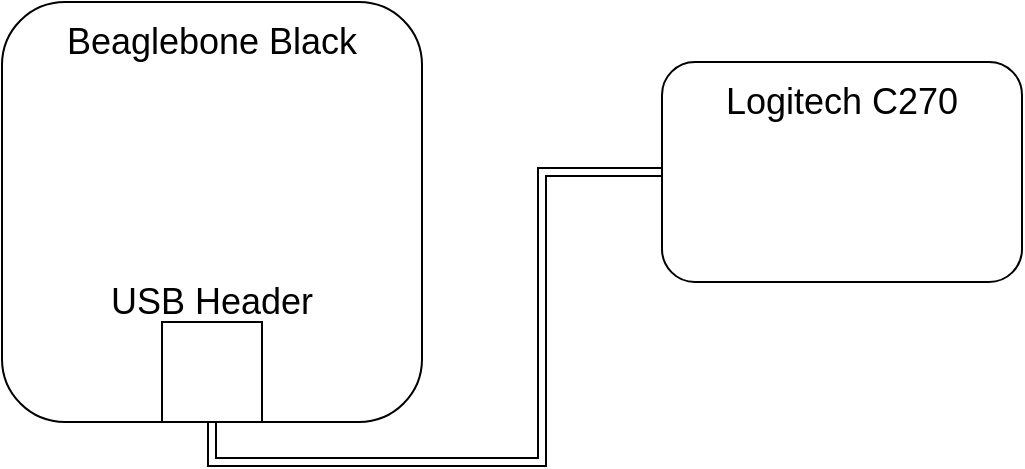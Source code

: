 <mxfile pages="1" version="11.2.8" type="device"><diagram name="System-Overview" id="16e2658f-23c8-b752-8be9-c03fbebb8bbe"><mxGraphModel dx="1408" dy="755" grid="1" gridSize="10" guides="1" tooltips="1" connect="1" arrows="1" fold="1" page="1" pageScale="1" pageWidth="1100" pageHeight="850" background="#ffffff" math="0" shadow="0"><root><mxCell id="0"/><mxCell id="1" parent="0"/><mxCell id="7YY7pKzo_q-WwD2RBKln-2" value="" style="rounded=1;whiteSpace=wrap;html=1;fontSize=18;fontColor=none;" vertex="1" parent="1"><mxGeometry x="295" y="310" width="210" height="210" as="geometry"/></mxCell><mxCell id="7YY7pKzo_q-WwD2RBKln-3" value="Beaglebone Black" style="text;html=1;strokeColor=none;fillColor=none;align=center;verticalAlign=middle;whiteSpace=wrap;rounded=0;fontSize=18;fontColor=none;" vertex="1" parent="1"><mxGeometry x="315" y="320" width="170" height="20" as="geometry"/></mxCell><mxCell id="7YY7pKzo_q-WwD2RBKln-10" style="edgeStyle=orthogonalEdgeStyle;shape=link;rounded=0;orthogonalLoop=1;jettySize=auto;html=1;exitX=0.5;exitY=1;exitDx=0;exitDy=0;entryX=0;entryY=0.5;entryDx=0;entryDy=0;strokeColor=#000000;fontSize=18;fontColor=none;" edge="1" parent="1" source="7YY7pKzo_q-WwD2RBKln-4" target="7YY7pKzo_q-WwD2RBKln-6"><mxGeometry relative="1" as="geometry"><Array as="points"><mxPoint x="400" y="540"/><mxPoint x="565" y="540"/><mxPoint x="565" y="395"/></Array></mxGeometry></mxCell><mxCell id="7YY7pKzo_q-WwD2RBKln-4" value="" style="whiteSpace=wrap;html=1;aspect=fixed;fontSize=18;fontColor=none;" vertex="1" parent="1"><mxGeometry x="375" y="470" width="50" height="50" as="geometry"/></mxCell><mxCell id="7YY7pKzo_q-WwD2RBKln-5" value="&lt;div&gt;USB Header&lt;/div&gt;" style="text;html=1;strokeColor=none;fillColor=none;align=center;verticalAlign=middle;whiteSpace=wrap;rounded=0;fontSize=18;fontColor=none;" vertex="1" parent="1"><mxGeometry x="325" y="450" width="150" height="20" as="geometry"/></mxCell><mxCell id="7YY7pKzo_q-WwD2RBKln-6" value="" style="rounded=1;whiteSpace=wrap;html=1;fontSize=18;fontColor=none;" vertex="1" parent="1"><mxGeometry x="625" y="340" width="180" height="110" as="geometry"/></mxCell><mxCell id="7YY7pKzo_q-WwD2RBKln-7" value="Logitech C270" style="text;html=1;strokeColor=none;fillColor=none;align=center;verticalAlign=middle;whiteSpace=wrap;rounded=0;fontSize=18;fontColor=none;" vertex="1" parent="1"><mxGeometry x="635" y="350" width="160" height="20" as="geometry"/></mxCell></root></mxGraphModel></diagram></mxfile>